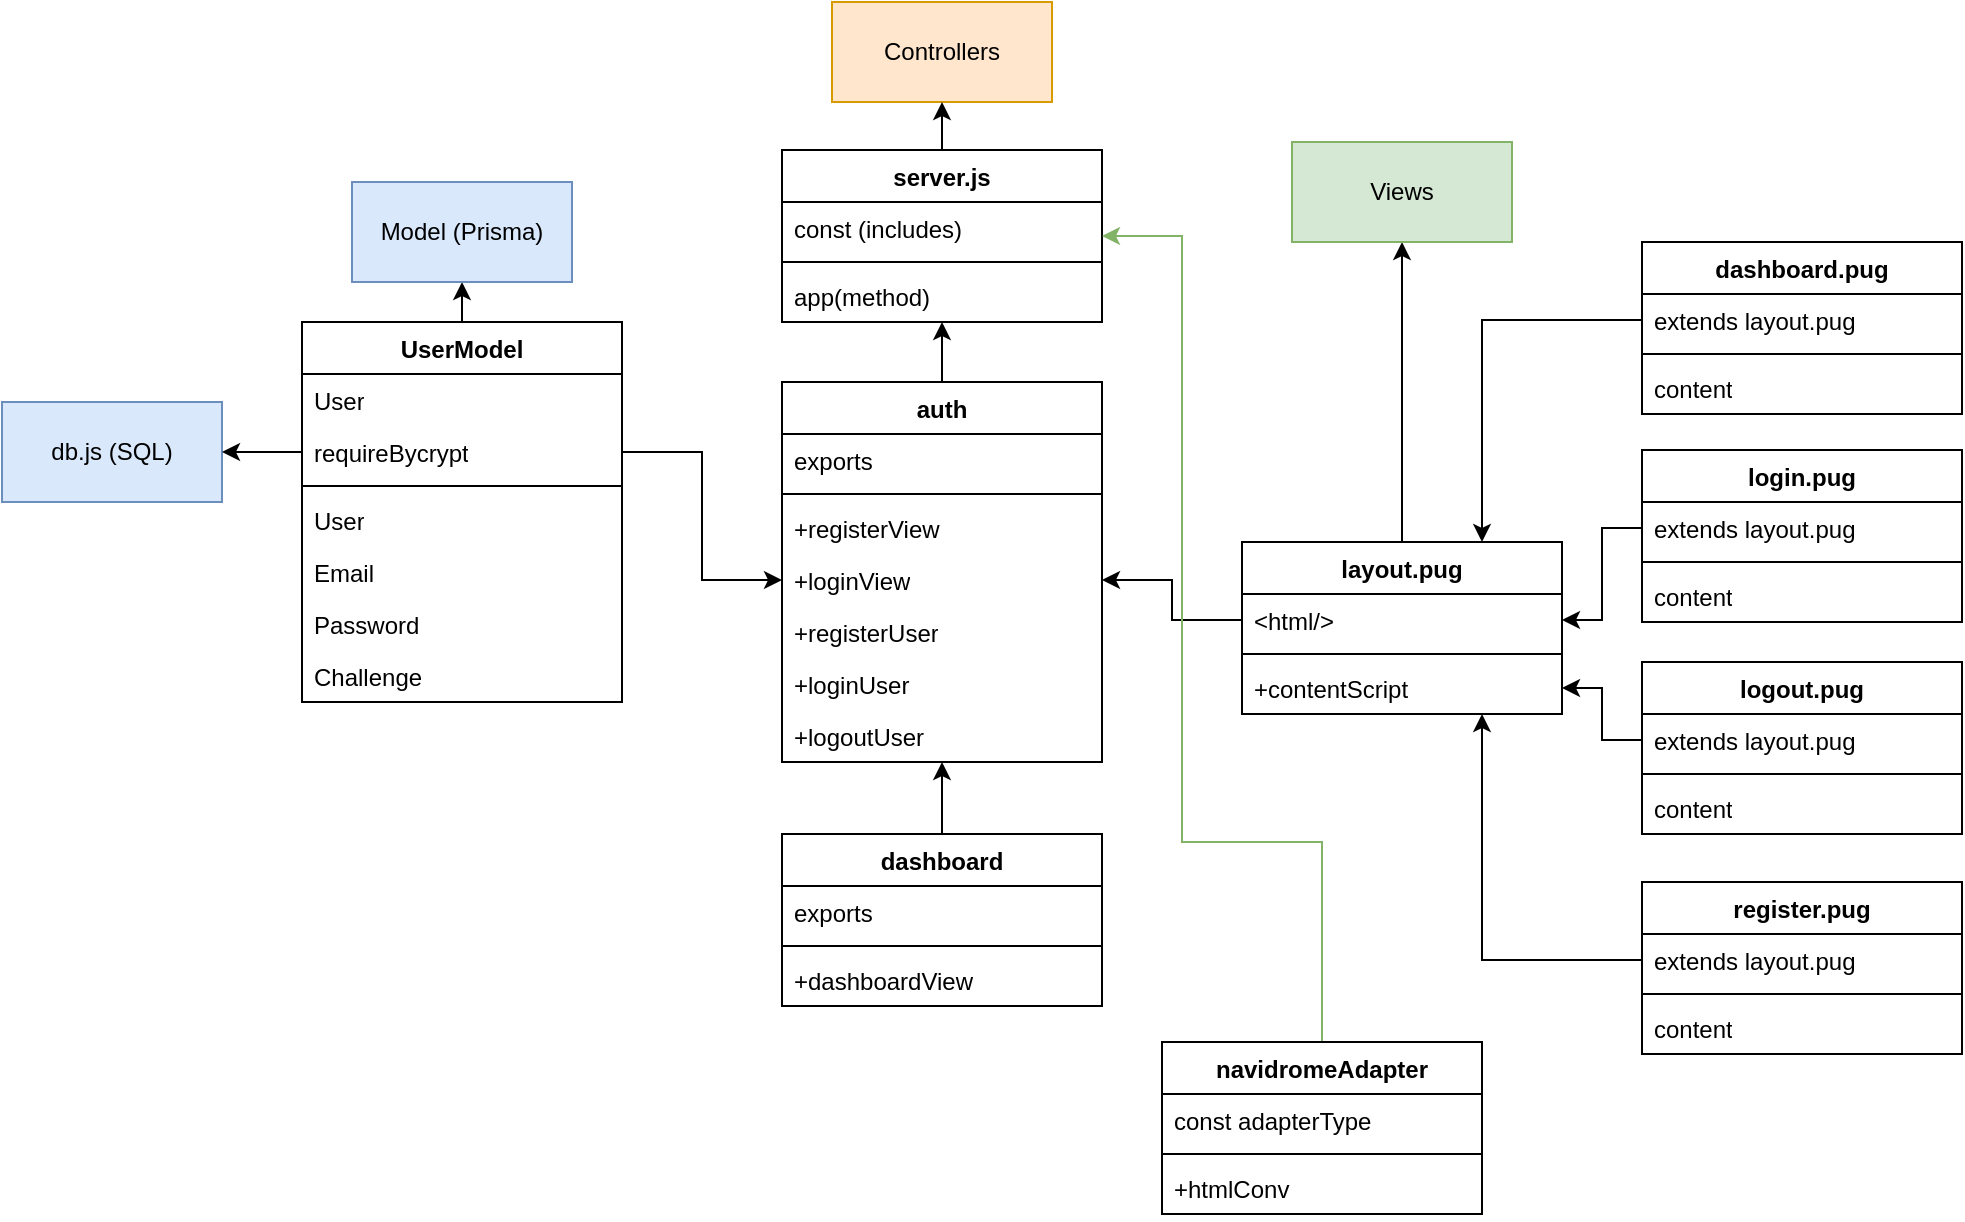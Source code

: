 <mxfile version="24.8.4">
  <diagram id="C5RBs43oDa-KdzZeNtuy" name="Page-1">
    <mxGraphModel dx="2261" dy="781" grid="1" gridSize="10" guides="1" tooltips="1" connect="1" arrows="1" fold="1" page="1" pageScale="1" pageWidth="827" pageHeight="1169" math="0" shadow="0">
      <root>
        <mxCell id="WIyWlLk6GJQsqaUBKTNV-0" />
        <mxCell id="WIyWlLk6GJQsqaUBKTNV-1" parent="WIyWlLk6GJQsqaUBKTNV-0" />
        <mxCell id="MXWqdJRkhOxbkmfw1y2X-24" style="edgeStyle=orthogonalEdgeStyle;rounded=0;orthogonalLoop=1;jettySize=auto;html=1;exitX=0.5;exitY=0;exitDx=0;exitDy=0;entryX=0.5;entryY=1;entryDx=0;entryDy=0;" edge="1" parent="WIyWlLk6GJQsqaUBKTNV-1" source="MXWqdJRkhOxbkmfw1y2X-0" target="MXWqdJRkhOxbkmfw1y2X-4">
          <mxGeometry relative="1" as="geometry" />
        </mxCell>
        <mxCell id="MXWqdJRkhOxbkmfw1y2X-0" value="&lt;div&gt;UserModel&lt;/div&gt;" style="swimlane;fontStyle=1;align=center;verticalAlign=top;childLayout=stackLayout;horizontal=1;startSize=26;horizontalStack=0;resizeParent=1;resizeParentMax=0;resizeLast=0;collapsible=1;marginBottom=0;whiteSpace=wrap;html=1;" vertex="1" parent="WIyWlLk6GJQsqaUBKTNV-1">
          <mxGeometry x="120" y="240" width="160" height="190" as="geometry" />
        </mxCell>
        <mxCell id="MXWqdJRkhOxbkmfw1y2X-1" value="&lt;div&gt;User&lt;/div&gt;" style="text;strokeColor=none;fillColor=none;align=left;verticalAlign=top;spacingLeft=4;spacingRight=4;overflow=hidden;rotatable=0;points=[[0,0.5],[1,0.5]];portConstraint=eastwest;whiteSpace=wrap;html=1;" vertex="1" parent="MXWqdJRkhOxbkmfw1y2X-0">
          <mxGeometry y="26" width="160" height="26" as="geometry" />
        </mxCell>
        <mxCell id="MXWqdJRkhOxbkmfw1y2X-5" value="&lt;div&gt;requireBycrypt&lt;/div&gt;" style="text;strokeColor=none;fillColor=none;align=left;verticalAlign=top;spacingLeft=4;spacingRight=4;overflow=hidden;rotatable=0;points=[[0,0.5],[1,0.5]];portConstraint=eastwest;whiteSpace=wrap;html=1;" vertex="1" parent="MXWqdJRkhOxbkmfw1y2X-0">
          <mxGeometry y="52" width="160" height="26" as="geometry" />
        </mxCell>
        <mxCell id="MXWqdJRkhOxbkmfw1y2X-2" value="" style="line;strokeWidth=1;fillColor=none;align=left;verticalAlign=middle;spacingTop=-1;spacingLeft=3;spacingRight=3;rotatable=0;labelPosition=right;points=[];portConstraint=eastwest;strokeColor=inherit;" vertex="1" parent="MXWqdJRkhOxbkmfw1y2X-0">
          <mxGeometry y="78" width="160" height="8" as="geometry" />
        </mxCell>
        <mxCell id="MXWqdJRkhOxbkmfw1y2X-3" value="&lt;div&gt;User&lt;/div&gt;&lt;div&gt;&lt;br&gt;&lt;/div&gt;" style="text;strokeColor=none;fillColor=none;align=left;verticalAlign=top;spacingLeft=4;spacingRight=4;overflow=hidden;rotatable=0;points=[[0,0.5],[1,0.5]];portConstraint=eastwest;whiteSpace=wrap;html=1;" vertex="1" parent="MXWqdJRkhOxbkmfw1y2X-0">
          <mxGeometry y="86" width="160" height="26" as="geometry" />
        </mxCell>
        <mxCell id="MXWqdJRkhOxbkmfw1y2X-6" value="Email" style="text;strokeColor=none;fillColor=none;align=left;verticalAlign=top;spacingLeft=4;spacingRight=4;overflow=hidden;rotatable=0;points=[[0,0.5],[1,0.5]];portConstraint=eastwest;whiteSpace=wrap;html=1;" vertex="1" parent="MXWqdJRkhOxbkmfw1y2X-0">
          <mxGeometry y="112" width="160" height="26" as="geometry" />
        </mxCell>
        <mxCell id="MXWqdJRkhOxbkmfw1y2X-7" value="Password" style="text;strokeColor=none;fillColor=none;align=left;verticalAlign=top;spacingLeft=4;spacingRight=4;overflow=hidden;rotatable=0;points=[[0,0.5],[1,0.5]];portConstraint=eastwest;whiteSpace=wrap;html=1;" vertex="1" parent="MXWqdJRkhOxbkmfw1y2X-0">
          <mxGeometry y="138" width="160" height="26" as="geometry" />
        </mxCell>
        <mxCell id="MXWqdJRkhOxbkmfw1y2X-8" value="&lt;div&gt;Challenge&lt;/div&gt;&lt;div&gt;&lt;br&gt;&lt;/div&gt;" style="text;strokeColor=none;fillColor=none;align=left;verticalAlign=top;spacingLeft=4;spacingRight=4;overflow=hidden;rotatable=0;points=[[0,0.5],[1,0.5]];portConstraint=eastwest;whiteSpace=wrap;html=1;" vertex="1" parent="MXWqdJRkhOxbkmfw1y2X-0">
          <mxGeometry y="164" width="160" height="26" as="geometry" />
        </mxCell>
        <mxCell id="MXWqdJRkhOxbkmfw1y2X-4" value="Model (Prisma)" style="html=1;whiteSpace=wrap;fillColor=#dae8fc;strokeColor=#6c8ebf;" vertex="1" parent="WIyWlLk6GJQsqaUBKTNV-1">
          <mxGeometry x="145" y="170" width="110" height="50" as="geometry" />
        </mxCell>
        <mxCell id="MXWqdJRkhOxbkmfw1y2X-9" value="db.js (SQL)" style="html=1;whiteSpace=wrap;fillColor=#dae8fc;strokeColor=#6c8ebf;" vertex="1" parent="WIyWlLk6GJQsqaUBKTNV-1">
          <mxGeometry x="-30" y="280" width="110" height="50" as="geometry" />
        </mxCell>
        <mxCell id="MXWqdJRkhOxbkmfw1y2X-72" style="edgeStyle=orthogonalEdgeStyle;rounded=0;orthogonalLoop=1;jettySize=auto;html=1;exitX=0.5;exitY=0;exitDx=0;exitDy=0;" edge="1" parent="WIyWlLk6GJQsqaUBKTNV-1" source="MXWqdJRkhOxbkmfw1y2X-10" target="MXWqdJRkhOxbkmfw1y2X-68">
          <mxGeometry relative="1" as="geometry" />
        </mxCell>
        <mxCell id="MXWqdJRkhOxbkmfw1y2X-10" value="auth" style="swimlane;fontStyle=1;align=center;verticalAlign=top;childLayout=stackLayout;horizontal=1;startSize=26;horizontalStack=0;resizeParent=1;resizeParentMax=0;resizeLast=0;collapsible=1;marginBottom=0;whiteSpace=wrap;html=1;" vertex="1" parent="WIyWlLk6GJQsqaUBKTNV-1">
          <mxGeometry x="360" y="270" width="160" height="190" as="geometry" />
        </mxCell>
        <mxCell id="MXWqdJRkhOxbkmfw1y2X-11" value="exports" style="text;strokeColor=none;fillColor=none;align=left;verticalAlign=top;spacingLeft=4;spacingRight=4;overflow=hidden;rotatable=0;points=[[0,0.5],[1,0.5]];portConstraint=eastwest;whiteSpace=wrap;html=1;" vertex="1" parent="MXWqdJRkhOxbkmfw1y2X-10">
          <mxGeometry y="26" width="160" height="26" as="geometry" />
        </mxCell>
        <mxCell id="MXWqdJRkhOxbkmfw1y2X-12" value="" style="line;strokeWidth=1;fillColor=none;align=left;verticalAlign=middle;spacingTop=-1;spacingLeft=3;spacingRight=3;rotatable=0;labelPosition=right;points=[];portConstraint=eastwest;strokeColor=inherit;" vertex="1" parent="MXWqdJRkhOxbkmfw1y2X-10">
          <mxGeometry y="52" width="160" height="8" as="geometry" />
        </mxCell>
        <mxCell id="MXWqdJRkhOxbkmfw1y2X-13" value="+registerView" style="text;strokeColor=none;fillColor=none;align=left;verticalAlign=top;spacingLeft=4;spacingRight=4;overflow=hidden;rotatable=0;points=[[0,0.5],[1,0.5]];portConstraint=eastwest;whiteSpace=wrap;html=1;" vertex="1" parent="MXWqdJRkhOxbkmfw1y2X-10">
          <mxGeometry y="60" width="160" height="26" as="geometry" />
        </mxCell>
        <mxCell id="MXWqdJRkhOxbkmfw1y2X-14" value="&lt;div&gt;+loginView&lt;/div&gt;" style="text;strokeColor=none;fillColor=none;align=left;verticalAlign=top;spacingLeft=4;spacingRight=4;overflow=hidden;rotatable=0;points=[[0,0.5],[1,0.5]];portConstraint=eastwest;whiteSpace=wrap;html=1;" vertex="1" parent="MXWqdJRkhOxbkmfw1y2X-10">
          <mxGeometry y="86" width="160" height="26" as="geometry" />
        </mxCell>
        <mxCell id="MXWqdJRkhOxbkmfw1y2X-15" value="+registerUser" style="text;strokeColor=none;fillColor=none;align=left;verticalAlign=top;spacingLeft=4;spacingRight=4;overflow=hidden;rotatable=0;points=[[0,0.5],[1,0.5]];portConstraint=eastwest;whiteSpace=wrap;html=1;" vertex="1" parent="MXWqdJRkhOxbkmfw1y2X-10">
          <mxGeometry y="112" width="160" height="26" as="geometry" />
        </mxCell>
        <mxCell id="MXWqdJRkhOxbkmfw1y2X-16" value="+loginUser" style="text;strokeColor=none;fillColor=none;align=left;verticalAlign=top;spacingLeft=4;spacingRight=4;overflow=hidden;rotatable=0;points=[[0,0.5],[1,0.5]];portConstraint=eastwest;whiteSpace=wrap;html=1;" vertex="1" parent="MXWqdJRkhOxbkmfw1y2X-10">
          <mxGeometry y="138" width="160" height="26" as="geometry" />
        </mxCell>
        <mxCell id="MXWqdJRkhOxbkmfw1y2X-17" value="+logoutUser" style="text;strokeColor=none;fillColor=none;align=left;verticalAlign=top;spacingLeft=4;spacingRight=4;overflow=hidden;rotatable=0;points=[[0,0.5],[1,0.5]];portConstraint=eastwest;whiteSpace=wrap;html=1;" vertex="1" parent="MXWqdJRkhOxbkmfw1y2X-10">
          <mxGeometry y="164" width="160" height="26" as="geometry" />
        </mxCell>
        <mxCell id="MXWqdJRkhOxbkmfw1y2X-27" style="edgeStyle=orthogonalEdgeStyle;rounded=0;orthogonalLoop=1;jettySize=auto;html=1;exitX=0.5;exitY=0;exitDx=0;exitDy=0;entryX=0.5;entryY=1;entryDx=0;entryDy=0;" edge="1" parent="WIyWlLk6GJQsqaUBKTNV-1" source="MXWqdJRkhOxbkmfw1y2X-18" target="MXWqdJRkhOxbkmfw1y2X-10">
          <mxGeometry relative="1" as="geometry" />
        </mxCell>
        <mxCell id="MXWqdJRkhOxbkmfw1y2X-18" value="dashboard" style="swimlane;fontStyle=1;align=center;verticalAlign=top;childLayout=stackLayout;horizontal=1;startSize=26;horizontalStack=0;resizeParent=1;resizeParentMax=0;resizeLast=0;collapsible=1;marginBottom=0;whiteSpace=wrap;html=1;" vertex="1" parent="WIyWlLk6GJQsqaUBKTNV-1">
          <mxGeometry x="360" y="496" width="160" height="86" as="geometry" />
        </mxCell>
        <mxCell id="MXWqdJRkhOxbkmfw1y2X-19" value="exports" style="text;strokeColor=none;fillColor=none;align=left;verticalAlign=top;spacingLeft=4;spacingRight=4;overflow=hidden;rotatable=0;points=[[0,0.5],[1,0.5]];portConstraint=eastwest;whiteSpace=wrap;html=1;" vertex="1" parent="MXWqdJRkhOxbkmfw1y2X-18">
          <mxGeometry y="26" width="160" height="26" as="geometry" />
        </mxCell>
        <mxCell id="MXWqdJRkhOxbkmfw1y2X-20" value="" style="line;strokeWidth=1;fillColor=none;align=left;verticalAlign=middle;spacingTop=-1;spacingLeft=3;spacingRight=3;rotatable=0;labelPosition=right;points=[];portConstraint=eastwest;strokeColor=inherit;" vertex="1" parent="MXWqdJRkhOxbkmfw1y2X-18">
          <mxGeometry y="52" width="160" height="8" as="geometry" />
        </mxCell>
        <mxCell id="MXWqdJRkhOxbkmfw1y2X-21" value="+dashboardView" style="text;strokeColor=none;fillColor=none;align=left;verticalAlign=top;spacingLeft=4;spacingRight=4;overflow=hidden;rotatable=0;points=[[0,0.5],[1,0.5]];portConstraint=eastwest;whiteSpace=wrap;html=1;" vertex="1" parent="MXWqdJRkhOxbkmfw1y2X-18">
          <mxGeometry y="60" width="160" height="26" as="geometry" />
        </mxCell>
        <mxCell id="MXWqdJRkhOxbkmfw1y2X-22" value="Controllers" style="html=1;whiteSpace=wrap;fillColor=#ffe6cc;strokeColor=#d79b00;" vertex="1" parent="WIyWlLk6GJQsqaUBKTNV-1">
          <mxGeometry x="385" y="80" width="110" height="50" as="geometry" />
        </mxCell>
        <mxCell id="MXWqdJRkhOxbkmfw1y2X-25" style="edgeStyle=orthogonalEdgeStyle;rounded=0;orthogonalLoop=1;jettySize=auto;html=1;exitX=0;exitY=0.5;exitDx=0;exitDy=0;entryX=1;entryY=0.5;entryDx=0;entryDy=0;" edge="1" parent="WIyWlLk6GJQsqaUBKTNV-1" source="MXWqdJRkhOxbkmfw1y2X-5" target="MXWqdJRkhOxbkmfw1y2X-9">
          <mxGeometry relative="1" as="geometry" />
        </mxCell>
        <mxCell id="MXWqdJRkhOxbkmfw1y2X-36" value="dashboard.pug" style="swimlane;fontStyle=1;align=center;verticalAlign=top;childLayout=stackLayout;horizontal=1;startSize=26;horizontalStack=0;resizeParent=1;resizeParentMax=0;resizeLast=0;collapsible=1;marginBottom=0;whiteSpace=wrap;html=1;" vertex="1" parent="WIyWlLk6GJQsqaUBKTNV-1">
          <mxGeometry x="790" y="200" width="160" height="86" as="geometry" />
        </mxCell>
        <mxCell id="MXWqdJRkhOxbkmfw1y2X-37" value="extends layout.pug" style="text;strokeColor=none;fillColor=none;align=left;verticalAlign=top;spacingLeft=4;spacingRight=4;overflow=hidden;rotatable=0;points=[[0,0.5],[1,0.5]];portConstraint=eastwest;whiteSpace=wrap;html=1;" vertex="1" parent="MXWqdJRkhOxbkmfw1y2X-36">
          <mxGeometry y="26" width="160" height="26" as="geometry" />
        </mxCell>
        <mxCell id="MXWqdJRkhOxbkmfw1y2X-38" value="" style="line;strokeWidth=1;fillColor=none;align=left;verticalAlign=middle;spacingTop=-1;spacingLeft=3;spacingRight=3;rotatable=0;labelPosition=right;points=[];portConstraint=eastwest;strokeColor=inherit;" vertex="1" parent="MXWqdJRkhOxbkmfw1y2X-36">
          <mxGeometry y="52" width="160" height="8" as="geometry" />
        </mxCell>
        <mxCell id="MXWqdJRkhOxbkmfw1y2X-39" value="content" style="text;strokeColor=none;fillColor=none;align=left;verticalAlign=top;spacingLeft=4;spacingRight=4;overflow=hidden;rotatable=0;points=[[0,0.5],[1,0.5]];portConstraint=eastwest;whiteSpace=wrap;html=1;" vertex="1" parent="MXWqdJRkhOxbkmfw1y2X-36">
          <mxGeometry y="60" width="160" height="26" as="geometry" />
        </mxCell>
        <mxCell id="MXWqdJRkhOxbkmfw1y2X-40" value="login.pug" style="swimlane;fontStyle=1;align=center;verticalAlign=top;childLayout=stackLayout;horizontal=1;startSize=26;horizontalStack=0;resizeParent=1;resizeParentMax=0;resizeLast=0;collapsible=1;marginBottom=0;whiteSpace=wrap;html=1;" vertex="1" parent="WIyWlLk6GJQsqaUBKTNV-1">
          <mxGeometry x="790" y="304" width="160" height="86" as="geometry" />
        </mxCell>
        <mxCell id="MXWqdJRkhOxbkmfw1y2X-41" value="extends layout.pug" style="text;strokeColor=none;fillColor=none;align=left;verticalAlign=top;spacingLeft=4;spacingRight=4;overflow=hidden;rotatable=0;points=[[0,0.5],[1,0.5]];portConstraint=eastwest;whiteSpace=wrap;html=1;" vertex="1" parent="MXWqdJRkhOxbkmfw1y2X-40">
          <mxGeometry y="26" width="160" height="26" as="geometry" />
        </mxCell>
        <mxCell id="MXWqdJRkhOxbkmfw1y2X-42" value="" style="line;strokeWidth=1;fillColor=none;align=left;verticalAlign=middle;spacingTop=-1;spacingLeft=3;spacingRight=3;rotatable=0;labelPosition=right;points=[];portConstraint=eastwest;strokeColor=inherit;" vertex="1" parent="MXWqdJRkhOxbkmfw1y2X-40">
          <mxGeometry y="52" width="160" height="8" as="geometry" />
        </mxCell>
        <mxCell id="MXWqdJRkhOxbkmfw1y2X-43" value="content" style="text;strokeColor=none;fillColor=none;align=left;verticalAlign=top;spacingLeft=4;spacingRight=4;overflow=hidden;rotatable=0;points=[[0,0.5],[1,0.5]];portConstraint=eastwest;whiteSpace=wrap;html=1;" vertex="1" parent="MXWqdJRkhOxbkmfw1y2X-40">
          <mxGeometry y="60" width="160" height="26" as="geometry" />
        </mxCell>
        <mxCell id="MXWqdJRkhOxbkmfw1y2X-44" value="logout.pug" style="swimlane;fontStyle=1;align=center;verticalAlign=top;childLayout=stackLayout;horizontal=1;startSize=26;horizontalStack=0;resizeParent=1;resizeParentMax=0;resizeLast=0;collapsible=1;marginBottom=0;whiteSpace=wrap;html=1;" vertex="1" parent="WIyWlLk6GJQsqaUBKTNV-1">
          <mxGeometry x="790" y="410" width="160" height="86" as="geometry" />
        </mxCell>
        <mxCell id="MXWqdJRkhOxbkmfw1y2X-45" value="extends layout.pug" style="text;strokeColor=none;fillColor=none;align=left;verticalAlign=top;spacingLeft=4;spacingRight=4;overflow=hidden;rotatable=0;points=[[0,0.5],[1,0.5]];portConstraint=eastwest;whiteSpace=wrap;html=1;" vertex="1" parent="MXWqdJRkhOxbkmfw1y2X-44">
          <mxGeometry y="26" width="160" height="26" as="geometry" />
        </mxCell>
        <mxCell id="MXWqdJRkhOxbkmfw1y2X-46" value="" style="line;strokeWidth=1;fillColor=none;align=left;verticalAlign=middle;spacingTop=-1;spacingLeft=3;spacingRight=3;rotatable=0;labelPosition=right;points=[];portConstraint=eastwest;strokeColor=inherit;" vertex="1" parent="MXWqdJRkhOxbkmfw1y2X-44">
          <mxGeometry y="52" width="160" height="8" as="geometry" />
        </mxCell>
        <mxCell id="MXWqdJRkhOxbkmfw1y2X-47" value="content" style="text;strokeColor=none;fillColor=none;align=left;verticalAlign=top;spacingLeft=4;spacingRight=4;overflow=hidden;rotatable=0;points=[[0,0.5],[1,0.5]];portConstraint=eastwest;whiteSpace=wrap;html=1;" vertex="1" parent="MXWqdJRkhOxbkmfw1y2X-44">
          <mxGeometry y="60" width="160" height="26" as="geometry" />
        </mxCell>
        <mxCell id="MXWqdJRkhOxbkmfw1y2X-48" value="register.pug" style="swimlane;fontStyle=1;align=center;verticalAlign=top;childLayout=stackLayout;horizontal=1;startSize=26;horizontalStack=0;resizeParent=1;resizeParentMax=0;resizeLast=0;collapsible=1;marginBottom=0;whiteSpace=wrap;html=1;" vertex="1" parent="WIyWlLk6GJQsqaUBKTNV-1">
          <mxGeometry x="790" y="520" width="160" height="86" as="geometry" />
        </mxCell>
        <mxCell id="MXWqdJRkhOxbkmfw1y2X-49" value="extends layout.pug" style="text;strokeColor=none;fillColor=none;align=left;verticalAlign=top;spacingLeft=4;spacingRight=4;overflow=hidden;rotatable=0;points=[[0,0.5],[1,0.5]];portConstraint=eastwest;whiteSpace=wrap;html=1;" vertex="1" parent="MXWqdJRkhOxbkmfw1y2X-48">
          <mxGeometry y="26" width="160" height="26" as="geometry" />
        </mxCell>
        <mxCell id="MXWqdJRkhOxbkmfw1y2X-50" value="" style="line;strokeWidth=1;fillColor=none;align=left;verticalAlign=middle;spacingTop=-1;spacingLeft=3;spacingRight=3;rotatable=0;labelPosition=right;points=[];portConstraint=eastwest;strokeColor=inherit;" vertex="1" parent="MXWqdJRkhOxbkmfw1y2X-48">
          <mxGeometry y="52" width="160" height="8" as="geometry" />
        </mxCell>
        <mxCell id="MXWqdJRkhOxbkmfw1y2X-51" value="content" style="text;strokeColor=none;fillColor=none;align=left;verticalAlign=top;spacingLeft=4;spacingRight=4;overflow=hidden;rotatable=0;points=[[0,0.5],[1,0.5]];portConstraint=eastwest;whiteSpace=wrap;html=1;" vertex="1" parent="MXWqdJRkhOxbkmfw1y2X-48">
          <mxGeometry y="60" width="160" height="26" as="geometry" />
        </mxCell>
        <mxCell id="MXWqdJRkhOxbkmfw1y2X-63" style="edgeStyle=orthogonalEdgeStyle;rounded=0;orthogonalLoop=1;jettySize=auto;html=1;exitX=0.5;exitY=0;exitDx=0;exitDy=0;entryX=0.5;entryY=1;entryDx=0;entryDy=0;" edge="1" parent="WIyWlLk6GJQsqaUBKTNV-1" source="MXWqdJRkhOxbkmfw1y2X-52" target="MXWqdJRkhOxbkmfw1y2X-62">
          <mxGeometry relative="1" as="geometry" />
        </mxCell>
        <mxCell id="MXWqdJRkhOxbkmfw1y2X-52" value="layout.pug" style="swimlane;fontStyle=1;align=center;verticalAlign=top;childLayout=stackLayout;horizontal=1;startSize=26;horizontalStack=0;resizeParent=1;resizeParentMax=0;resizeLast=0;collapsible=1;marginBottom=0;whiteSpace=wrap;html=1;" vertex="1" parent="WIyWlLk6GJQsqaUBKTNV-1">
          <mxGeometry x="590" y="350" width="160" height="86" as="geometry" />
        </mxCell>
        <mxCell id="MXWqdJRkhOxbkmfw1y2X-53" value="&amp;lt;html/&amp;gt;" style="text;strokeColor=none;fillColor=none;align=left;verticalAlign=top;spacingLeft=4;spacingRight=4;overflow=hidden;rotatable=0;points=[[0,0.5],[1,0.5]];portConstraint=eastwest;whiteSpace=wrap;html=1;" vertex="1" parent="MXWqdJRkhOxbkmfw1y2X-52">
          <mxGeometry y="26" width="160" height="26" as="geometry" />
        </mxCell>
        <mxCell id="MXWqdJRkhOxbkmfw1y2X-54" value="" style="line;strokeWidth=1;fillColor=none;align=left;verticalAlign=middle;spacingTop=-1;spacingLeft=3;spacingRight=3;rotatable=0;labelPosition=right;points=[];portConstraint=eastwest;strokeColor=inherit;" vertex="1" parent="MXWqdJRkhOxbkmfw1y2X-52">
          <mxGeometry y="52" width="160" height="8" as="geometry" />
        </mxCell>
        <mxCell id="MXWqdJRkhOxbkmfw1y2X-55" value="+contentScript" style="text;strokeColor=none;fillColor=none;align=left;verticalAlign=top;spacingLeft=4;spacingRight=4;overflow=hidden;rotatable=0;points=[[0,0.5],[1,0.5]];portConstraint=eastwest;whiteSpace=wrap;html=1;" vertex="1" parent="MXWqdJRkhOxbkmfw1y2X-52">
          <mxGeometry y="60" width="160" height="26" as="geometry" />
        </mxCell>
        <mxCell id="MXWqdJRkhOxbkmfw1y2X-56" style="edgeStyle=orthogonalEdgeStyle;rounded=0;orthogonalLoop=1;jettySize=auto;html=1;exitX=0;exitY=0.5;exitDx=0;exitDy=0;entryX=0.75;entryY=1;entryDx=0;entryDy=0;" edge="1" parent="WIyWlLk6GJQsqaUBKTNV-1" source="MXWqdJRkhOxbkmfw1y2X-49" target="MXWqdJRkhOxbkmfw1y2X-52">
          <mxGeometry relative="1" as="geometry" />
        </mxCell>
        <mxCell id="MXWqdJRkhOxbkmfw1y2X-57" style="edgeStyle=orthogonalEdgeStyle;rounded=0;orthogonalLoop=1;jettySize=auto;html=1;exitX=0;exitY=0.5;exitDx=0;exitDy=0;entryX=1;entryY=0.5;entryDx=0;entryDy=0;" edge="1" parent="WIyWlLk6GJQsqaUBKTNV-1" source="MXWqdJRkhOxbkmfw1y2X-45" target="MXWqdJRkhOxbkmfw1y2X-55">
          <mxGeometry relative="1" as="geometry" />
        </mxCell>
        <mxCell id="MXWqdJRkhOxbkmfw1y2X-58" style="edgeStyle=orthogonalEdgeStyle;rounded=0;orthogonalLoop=1;jettySize=auto;html=1;exitX=0;exitY=0.5;exitDx=0;exitDy=0;entryX=1;entryY=0.5;entryDx=0;entryDy=0;" edge="1" parent="WIyWlLk6GJQsqaUBKTNV-1" source="MXWqdJRkhOxbkmfw1y2X-41" target="MXWqdJRkhOxbkmfw1y2X-53">
          <mxGeometry relative="1" as="geometry" />
        </mxCell>
        <mxCell id="MXWqdJRkhOxbkmfw1y2X-59" style="edgeStyle=orthogonalEdgeStyle;rounded=0;orthogonalLoop=1;jettySize=auto;html=1;exitX=0;exitY=0.5;exitDx=0;exitDy=0;entryX=0.75;entryY=0;entryDx=0;entryDy=0;" edge="1" parent="WIyWlLk6GJQsqaUBKTNV-1" source="MXWqdJRkhOxbkmfw1y2X-37" target="MXWqdJRkhOxbkmfw1y2X-52">
          <mxGeometry relative="1" as="geometry" />
        </mxCell>
        <mxCell id="MXWqdJRkhOxbkmfw1y2X-60" style="edgeStyle=orthogonalEdgeStyle;rounded=0;orthogonalLoop=1;jettySize=auto;html=1;exitX=0;exitY=0.5;exitDx=0;exitDy=0;entryX=1;entryY=0.5;entryDx=0;entryDy=0;" edge="1" parent="WIyWlLk6GJQsqaUBKTNV-1" source="MXWqdJRkhOxbkmfw1y2X-53" target="MXWqdJRkhOxbkmfw1y2X-14">
          <mxGeometry relative="1" as="geometry" />
        </mxCell>
        <mxCell id="MXWqdJRkhOxbkmfw1y2X-61" style="edgeStyle=orthogonalEdgeStyle;rounded=0;orthogonalLoop=1;jettySize=auto;html=1;exitX=1;exitY=0.5;exitDx=0;exitDy=0;entryX=0;entryY=0.5;entryDx=0;entryDy=0;" edge="1" parent="WIyWlLk6GJQsqaUBKTNV-1" source="MXWqdJRkhOxbkmfw1y2X-5" target="MXWqdJRkhOxbkmfw1y2X-14">
          <mxGeometry relative="1" as="geometry" />
        </mxCell>
        <mxCell id="MXWqdJRkhOxbkmfw1y2X-62" value="Views" style="html=1;whiteSpace=wrap;fillColor=#d5e8d4;strokeColor=#82b366;" vertex="1" parent="WIyWlLk6GJQsqaUBKTNV-1">
          <mxGeometry x="615" y="150" width="110" height="50" as="geometry" />
        </mxCell>
        <mxCell id="MXWqdJRkhOxbkmfw1y2X-74" style="edgeStyle=orthogonalEdgeStyle;rounded=0;orthogonalLoop=1;jettySize=auto;html=1;exitX=0.5;exitY=0;exitDx=0;exitDy=0;entryX=0.5;entryY=1;entryDx=0;entryDy=0;" edge="1" parent="WIyWlLk6GJQsqaUBKTNV-1" source="MXWqdJRkhOxbkmfw1y2X-68" target="MXWqdJRkhOxbkmfw1y2X-22">
          <mxGeometry relative="1" as="geometry" />
        </mxCell>
        <mxCell id="MXWqdJRkhOxbkmfw1y2X-68" value="server.js" style="swimlane;fontStyle=1;align=center;verticalAlign=top;childLayout=stackLayout;horizontal=1;startSize=26;horizontalStack=0;resizeParent=1;resizeParentMax=0;resizeLast=0;collapsible=1;marginBottom=0;whiteSpace=wrap;html=1;" vertex="1" parent="WIyWlLk6GJQsqaUBKTNV-1">
          <mxGeometry x="360" y="154" width="160" height="86" as="geometry" />
        </mxCell>
        <mxCell id="MXWqdJRkhOxbkmfw1y2X-69" value="const (includes)" style="text;strokeColor=none;fillColor=none;align=left;verticalAlign=top;spacingLeft=4;spacingRight=4;overflow=hidden;rotatable=0;points=[[0,0.5],[1,0.5]];portConstraint=eastwest;whiteSpace=wrap;html=1;" vertex="1" parent="MXWqdJRkhOxbkmfw1y2X-68">
          <mxGeometry y="26" width="160" height="26" as="geometry" />
        </mxCell>
        <mxCell id="MXWqdJRkhOxbkmfw1y2X-70" value="" style="line;strokeWidth=1;fillColor=none;align=left;verticalAlign=middle;spacingTop=-1;spacingLeft=3;spacingRight=3;rotatable=0;labelPosition=right;points=[];portConstraint=eastwest;strokeColor=inherit;" vertex="1" parent="MXWqdJRkhOxbkmfw1y2X-68">
          <mxGeometry y="52" width="160" height="8" as="geometry" />
        </mxCell>
        <mxCell id="MXWqdJRkhOxbkmfw1y2X-71" value="app(method)" style="text;strokeColor=none;fillColor=none;align=left;verticalAlign=top;spacingLeft=4;spacingRight=4;overflow=hidden;rotatable=0;points=[[0,0.5],[1,0.5]];portConstraint=eastwest;whiteSpace=wrap;html=1;" vertex="1" parent="MXWqdJRkhOxbkmfw1y2X-68">
          <mxGeometry y="60" width="160" height="26" as="geometry" />
        </mxCell>
        <mxCell id="MXWqdJRkhOxbkmfw1y2X-80" style="edgeStyle=orthogonalEdgeStyle;rounded=0;orthogonalLoop=1;jettySize=auto;html=1;exitX=0.5;exitY=0;exitDx=0;exitDy=0;entryX=1;entryY=0.5;entryDx=0;entryDy=0;fillColor=#d5e8d4;strokeColor=#82b366;" edge="1" parent="WIyWlLk6GJQsqaUBKTNV-1" source="MXWqdJRkhOxbkmfw1y2X-75" target="MXWqdJRkhOxbkmfw1y2X-68">
          <mxGeometry relative="1" as="geometry">
            <mxPoint x="560" y="200" as="targetPoint" />
            <Array as="points">
              <mxPoint x="630" y="500" />
              <mxPoint x="560" y="500" />
              <mxPoint x="560" y="197" />
            </Array>
          </mxGeometry>
        </mxCell>
        <mxCell id="MXWqdJRkhOxbkmfw1y2X-75" value="navidromeAdapter" style="swimlane;fontStyle=1;align=center;verticalAlign=top;childLayout=stackLayout;horizontal=1;startSize=26;horizontalStack=0;resizeParent=1;resizeParentMax=0;resizeLast=0;collapsible=1;marginBottom=0;whiteSpace=wrap;html=1;" vertex="1" parent="WIyWlLk6GJQsqaUBKTNV-1">
          <mxGeometry x="550" y="600" width="160" height="86" as="geometry" />
        </mxCell>
        <mxCell id="MXWqdJRkhOxbkmfw1y2X-76" value="const adapterType" style="text;strokeColor=none;fillColor=none;align=left;verticalAlign=top;spacingLeft=4;spacingRight=4;overflow=hidden;rotatable=0;points=[[0,0.5],[1,0.5]];portConstraint=eastwest;whiteSpace=wrap;html=1;" vertex="1" parent="MXWqdJRkhOxbkmfw1y2X-75">
          <mxGeometry y="26" width="160" height="26" as="geometry" />
        </mxCell>
        <mxCell id="MXWqdJRkhOxbkmfw1y2X-77" value="" style="line;strokeWidth=1;fillColor=none;align=left;verticalAlign=middle;spacingTop=-1;spacingLeft=3;spacingRight=3;rotatable=0;labelPosition=right;points=[];portConstraint=eastwest;strokeColor=inherit;" vertex="1" parent="MXWqdJRkhOxbkmfw1y2X-75">
          <mxGeometry y="52" width="160" height="8" as="geometry" />
        </mxCell>
        <mxCell id="MXWqdJRkhOxbkmfw1y2X-78" value="+htmlConv" style="text;strokeColor=none;fillColor=none;align=left;verticalAlign=top;spacingLeft=4;spacingRight=4;overflow=hidden;rotatable=0;points=[[0,0.5],[1,0.5]];portConstraint=eastwest;whiteSpace=wrap;html=1;" vertex="1" parent="MXWqdJRkhOxbkmfw1y2X-75">
          <mxGeometry y="60" width="160" height="26" as="geometry" />
        </mxCell>
      </root>
    </mxGraphModel>
  </diagram>
</mxfile>
